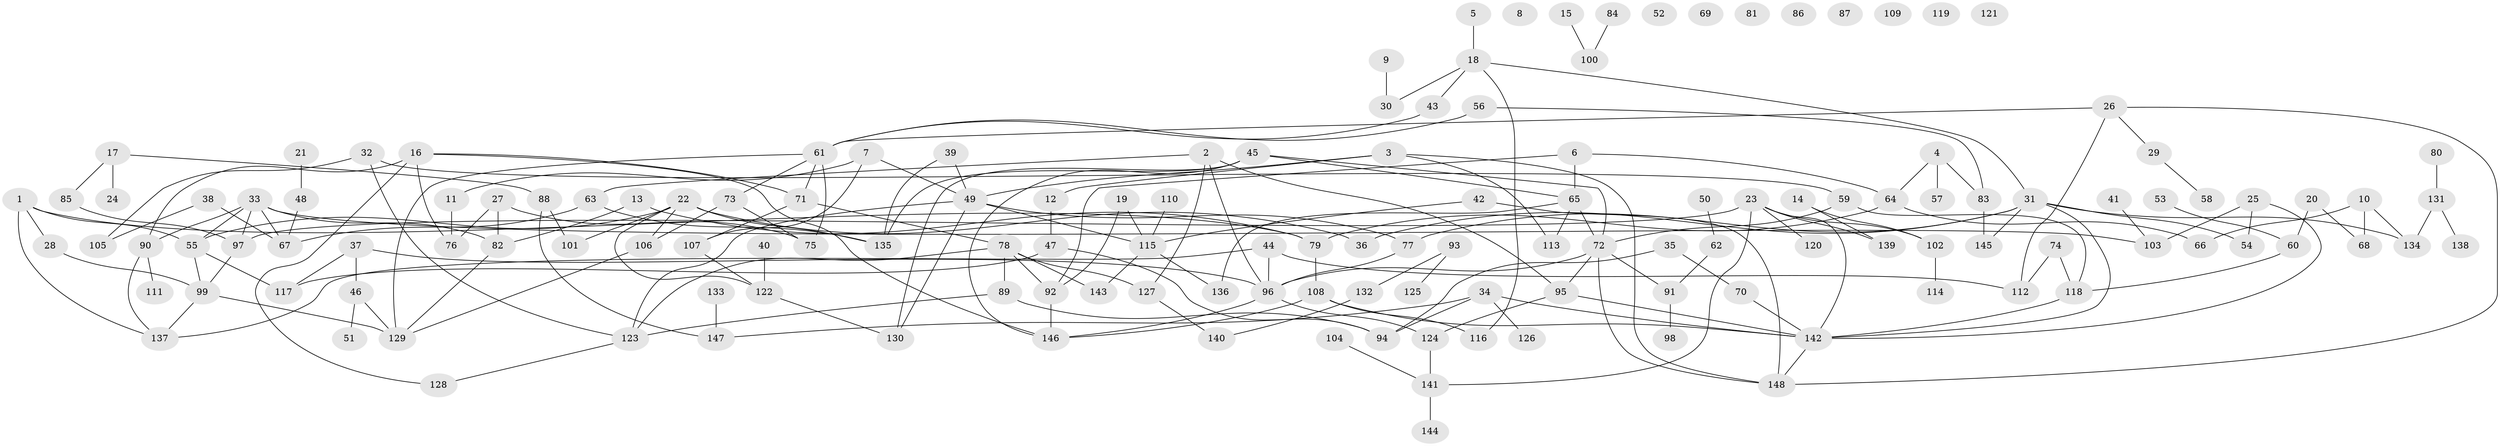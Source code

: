 // Generated by graph-tools (version 1.1) at 2025/33/03/09/25 02:33:25]
// undirected, 148 vertices, 206 edges
graph export_dot {
graph [start="1"]
  node [color=gray90,style=filled];
  1;
  2;
  3;
  4;
  5;
  6;
  7;
  8;
  9;
  10;
  11;
  12;
  13;
  14;
  15;
  16;
  17;
  18;
  19;
  20;
  21;
  22;
  23;
  24;
  25;
  26;
  27;
  28;
  29;
  30;
  31;
  32;
  33;
  34;
  35;
  36;
  37;
  38;
  39;
  40;
  41;
  42;
  43;
  44;
  45;
  46;
  47;
  48;
  49;
  50;
  51;
  52;
  53;
  54;
  55;
  56;
  57;
  58;
  59;
  60;
  61;
  62;
  63;
  64;
  65;
  66;
  67;
  68;
  69;
  70;
  71;
  72;
  73;
  74;
  75;
  76;
  77;
  78;
  79;
  80;
  81;
  82;
  83;
  84;
  85;
  86;
  87;
  88;
  89;
  90;
  91;
  92;
  93;
  94;
  95;
  96;
  97;
  98;
  99;
  100;
  101;
  102;
  103;
  104;
  105;
  106;
  107;
  108;
  109;
  110;
  111;
  112;
  113;
  114;
  115;
  116;
  117;
  118;
  119;
  120;
  121;
  122;
  123;
  124;
  125;
  126;
  127;
  128;
  129;
  130;
  131;
  132;
  133;
  134;
  135;
  136;
  137;
  138;
  139;
  140;
  141;
  142;
  143;
  144;
  145;
  146;
  147;
  148;
  1 -- 28;
  1 -- 55;
  1 -- 79;
  1 -- 137;
  2 -- 63;
  2 -- 95;
  2 -- 96;
  2 -- 127;
  3 -- 12;
  3 -- 49;
  3 -- 113;
  3 -- 148;
  4 -- 57;
  4 -- 64;
  4 -- 83;
  5 -- 18;
  6 -- 64;
  6 -- 65;
  6 -- 92;
  7 -- 11;
  7 -- 49;
  7 -- 107;
  9 -- 30;
  10 -- 66;
  10 -- 68;
  10 -- 134;
  11 -- 76;
  12 -- 47;
  13 -- 79;
  13 -- 82;
  14 -- 102;
  14 -- 139;
  15 -- 100;
  16 -- 71;
  16 -- 76;
  16 -- 90;
  16 -- 128;
  16 -- 146;
  17 -- 24;
  17 -- 85;
  17 -- 88;
  18 -- 30;
  18 -- 31;
  18 -- 43;
  18 -- 116;
  19 -- 92;
  19 -- 115;
  20 -- 60;
  20 -- 68;
  21 -- 48;
  22 -- 36;
  22 -- 55;
  22 -- 101;
  22 -- 106;
  22 -- 122;
  22 -- 135;
  23 -- 97;
  23 -- 102;
  23 -- 120;
  23 -- 139;
  23 -- 141;
  23 -- 142;
  25 -- 54;
  25 -- 103;
  25 -- 142;
  26 -- 29;
  26 -- 61;
  26 -- 112;
  26 -- 148;
  27 -- 75;
  27 -- 76;
  27 -- 82;
  28 -- 99;
  29 -- 58;
  31 -- 36;
  31 -- 54;
  31 -- 77;
  31 -- 134;
  31 -- 142;
  31 -- 145;
  32 -- 59;
  32 -- 105;
  32 -- 123;
  33 -- 55;
  33 -- 67;
  33 -- 82;
  33 -- 90;
  33 -- 97;
  33 -- 103;
  34 -- 94;
  34 -- 126;
  34 -- 142;
  34 -- 147;
  35 -- 70;
  35 -- 94;
  37 -- 46;
  37 -- 96;
  37 -- 117;
  38 -- 67;
  38 -- 105;
  39 -- 49;
  39 -- 135;
  40 -- 122;
  41 -- 103;
  42 -- 115;
  42 -- 148;
  43 -- 61;
  44 -- 96;
  44 -- 112;
  44 -- 137;
  45 -- 65;
  45 -- 72;
  45 -- 130;
  45 -- 135;
  45 -- 146;
  46 -- 51;
  46 -- 129;
  47 -- 94;
  47 -- 117;
  48 -- 67;
  49 -- 77;
  49 -- 115;
  49 -- 123;
  49 -- 130;
  50 -- 62;
  53 -- 60;
  55 -- 99;
  55 -- 117;
  56 -- 61;
  56 -- 83;
  59 -- 72;
  59 -- 118;
  60 -- 118;
  61 -- 71;
  61 -- 73;
  61 -- 75;
  61 -- 129;
  62 -- 91;
  63 -- 67;
  63 -- 135;
  64 -- 66;
  64 -- 79;
  65 -- 72;
  65 -- 113;
  65 -- 136;
  70 -- 142;
  71 -- 78;
  71 -- 107;
  72 -- 91;
  72 -- 95;
  72 -- 96;
  72 -- 148;
  73 -- 75;
  73 -- 106;
  74 -- 112;
  74 -- 118;
  77 -- 96;
  78 -- 89;
  78 -- 92;
  78 -- 123;
  78 -- 127;
  78 -- 143;
  79 -- 108;
  80 -- 131;
  82 -- 129;
  83 -- 145;
  84 -- 100;
  85 -- 97;
  88 -- 101;
  88 -- 147;
  89 -- 94;
  89 -- 123;
  90 -- 111;
  90 -- 137;
  91 -- 98;
  92 -- 146;
  93 -- 125;
  93 -- 132;
  95 -- 124;
  95 -- 142;
  96 -- 124;
  96 -- 146;
  97 -- 99;
  99 -- 129;
  99 -- 137;
  102 -- 114;
  104 -- 141;
  106 -- 129;
  107 -- 122;
  108 -- 116;
  108 -- 142;
  108 -- 146;
  110 -- 115;
  115 -- 136;
  115 -- 143;
  118 -- 142;
  122 -- 130;
  123 -- 128;
  124 -- 141;
  127 -- 140;
  131 -- 134;
  131 -- 138;
  132 -- 140;
  133 -- 147;
  141 -- 144;
  142 -- 148;
}
